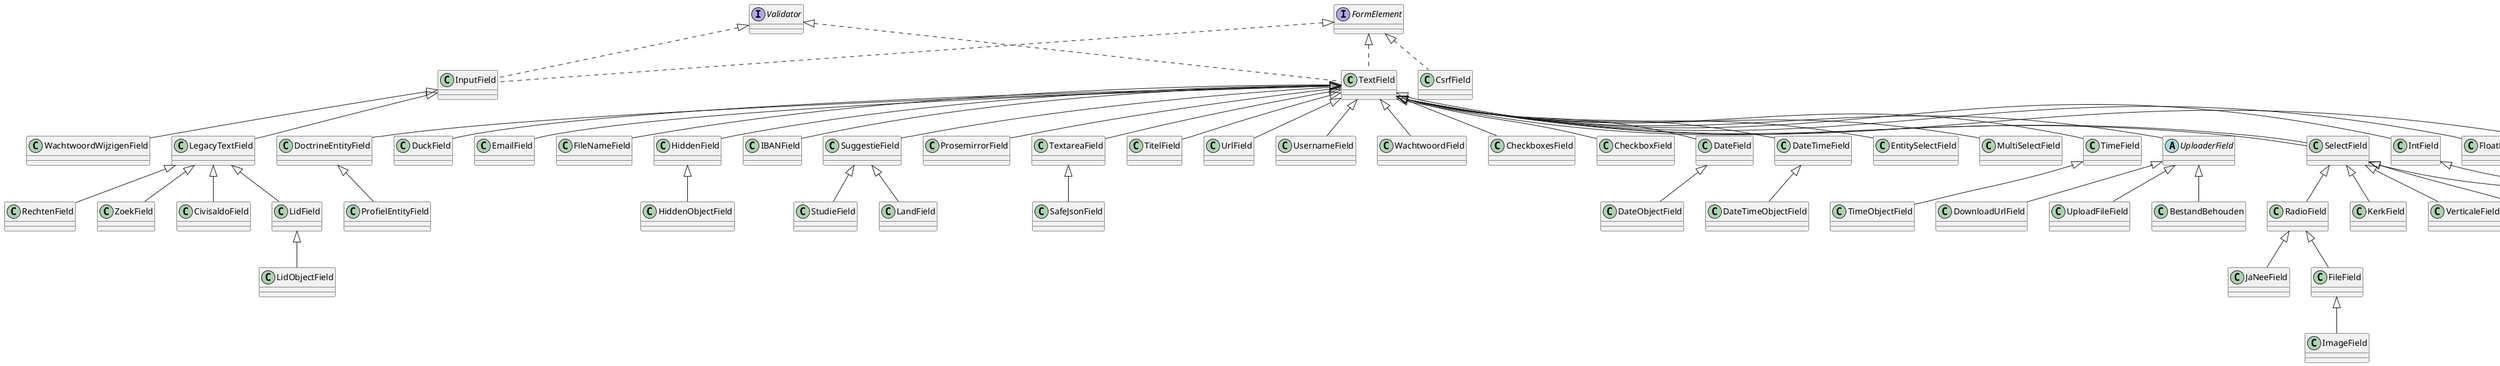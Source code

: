 
@startuml
class TextField implements FormElement, Validator
class SelectField extends TextField
class BedragField extends IntField
class FloatField extends TextField
class IntField extends TextField
class TelefoonField extends TextField

class CivisaldoField extends LegacyTextField
class DoctrineEntityField extends TextField
class DuckField extends TextField
class EmailField extends TextField
class FileNameField extends TextField
class HiddenField extends TextField
class HiddenObjectField extends HiddenField
class IBANField extends TextField
class InputField implements FormElement, Validator
class LandField extends SuggestieField
class LegacyTextField extends InputField
class LidField extends LegacyTextField
class LidObjectField extends LidField
class ProfielEntityField extends DoctrineEntityField
class ProsemirrorField extends TextField
class RechtenField extends LegacyTextField
class SafeJsonField extends TextareaField
class StudieField extends SuggestieField
class SuggestieField extends TextField
class TextareaField extends TextField
class TitelField extends TextField
class UrlField extends TextField
class UsernameField extends TextField
class WachtwoordField extends TextField
class WachtwoordWijzigenField extends InputField
class ZoekField extends LegacyTextField

class CheckboxesField extends TextField
class CheckboxField extends TextField
class DateField extends TextField
class DateObjectField extends DateField
class DateTimeField extends TextField
class DateTimeObjectField extends DateTimeField
class EntitySelectField extends TextField
class EnumSelectField extends SelectField
class JaNeeField extends RadioField
class KerkField extends SelectField
class MultiSelectField extends TextField
class RadioField extends SelectField
class SelectField extends TextField
class SterrenField extends FloatField
class TimeField extends TextField
class TimeObjectField extends TimeField
class VerticaleField extends SelectField
class WeekdagField extends SelectField
abstract class UploaderField extends TextField
class BestandBehouden extends UploaderField
class DownloadUrlField extends UploaderField
class FileField extends RadioField
class ImageField extends FileField
class UploadFileField extends UploaderField
class CsrfField implements FormElement

@enduml
